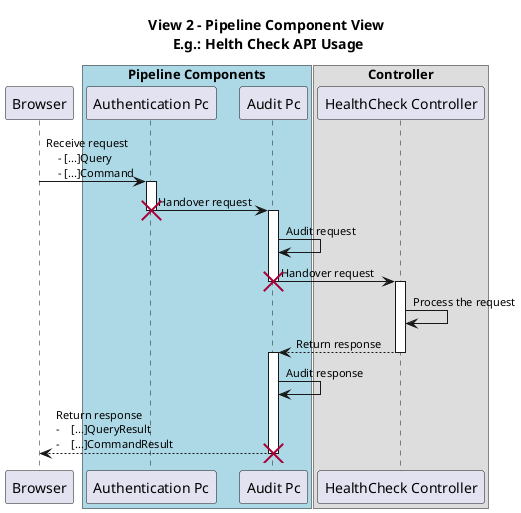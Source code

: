 @startuml
title View 2 - Pipeline Component View \nE.g.: Helth Check API Usage

participant Browser as bw

box "Pipeline Components" #LightBlue
participant "Authentication Pc" as authApiFilter
participant "Audit Pc" as auditApiIntercepter
end box

box "Controller"
participant "HealthCheck Controller" as hChekApiController
end box

skinparam sequence {
    ActorFontName Arial
    ActorFontSize 11

    ParticipantFontName Arial
    ParticipantFontSize 11

    ArrowFontName Arial
    ArrowFontSize 11
}

bw->authApiFilter: Receive request \n    - [...]Query \n    - [...]Command
activate authApiFilter

authApiFilter->auditApiIntercepter: Handover request
destroy authApiFilter
activate auditApiIntercepter

auditApiIntercepter->auditApiIntercepter: Audit request
auditApiIntercepter->hChekApiController: Handover request
destroy auditApiIntercepter
activate hChekApiController
hChekApiController->hChekApiController: Process the request

hChekApiController-->auditApiIntercepter: Return response
deactivate hChekApiController
activate auditApiIntercepter

auditApiIntercepter->auditApiIntercepter: Audit response
                           auditApiIntercepter-->bw: Return response\n-    [...]QueryResult \n-    [...]CommandResult
                           destroy auditApiIntercepter

@enduml